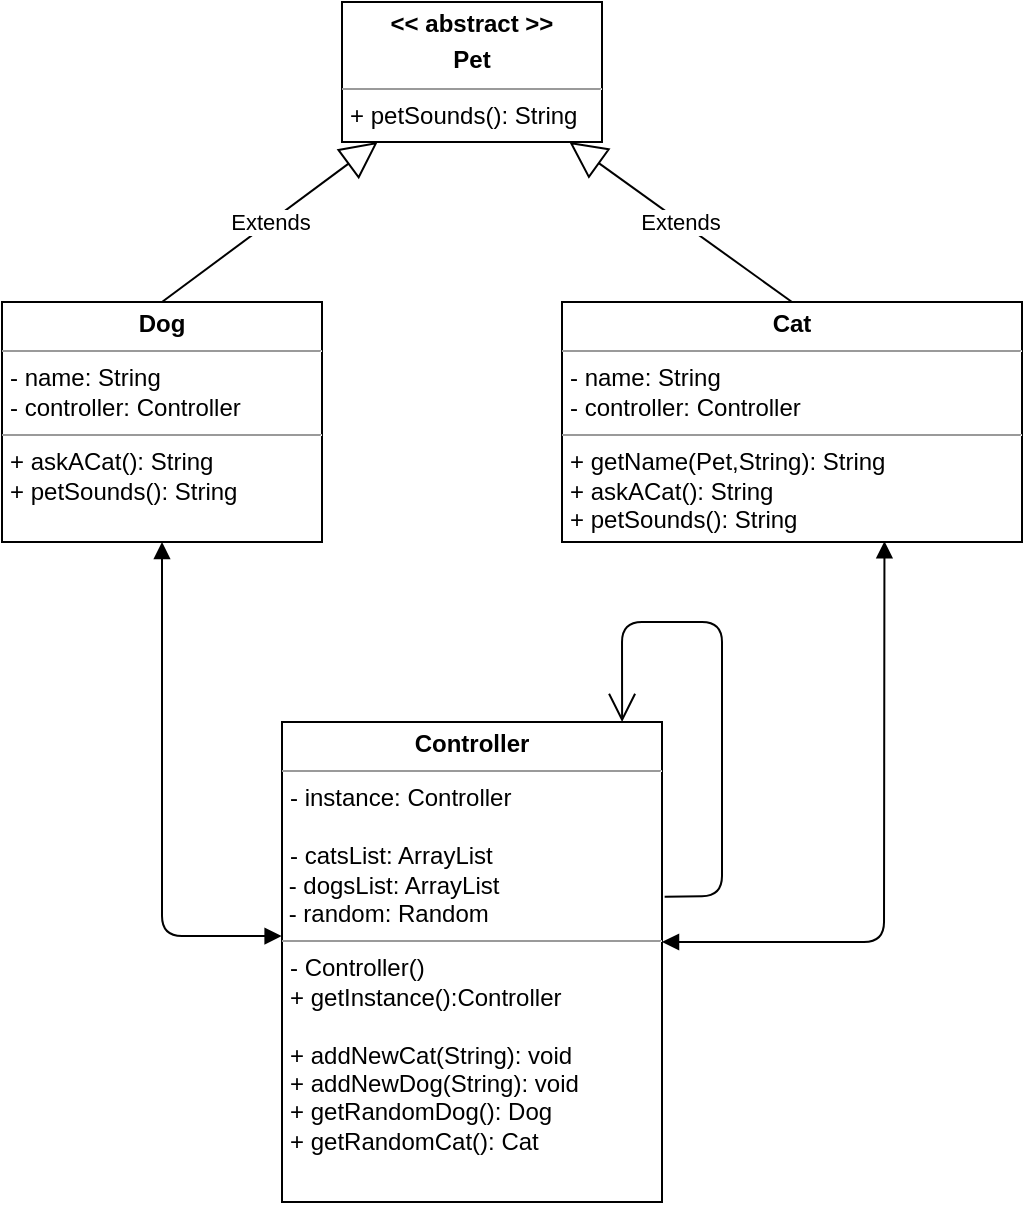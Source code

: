 <mxfile pages="3">
    <diagram name="AskACat / Singleton" id="NrxR8G-YMzDSj0ekj28T">
        <mxGraphModel dx="705" dy="539" grid="1" gridSize="10" guides="1" tooltips="1" connect="1" arrows="1" fold="1" page="1" pageScale="1" pageWidth="827" pageHeight="1169" math="0" shadow="0">
            <root>
                <mxCell id="Kvf_sfXKE-Xyv2ca15X2-0"/>
                <mxCell id="Kvf_sfXKE-Xyv2ca15X2-1" parent="Kvf_sfXKE-Xyv2ca15X2-0"/>
                <mxCell id="Kvf_sfXKE-Xyv2ca15X2-2" value="&lt;p style=&quot;margin: 0px ; margin-top: 4px ; text-align: center&quot;&gt;&lt;b&gt;Cat&lt;/b&gt;&lt;/p&gt;&lt;hr size=&quot;1&quot;&gt;&lt;p style=&quot;margin: 0px ; margin-left: 4px&quot;&gt;- name: String&lt;/p&gt;&lt;p style=&quot;margin: 0px ; margin-left: 4px&quot;&gt;- controller: Controller&lt;br&gt;&lt;/p&gt;&lt;hr size=&quot;1&quot;&gt;&lt;p style=&quot;margin: 0px ; margin-left: 4px&quot;&gt;&lt;span&gt;+ getName(Pet,String): String&lt;/span&gt;&lt;br&gt;&lt;/p&gt;&lt;p style=&quot;margin: 0px ; margin-left: 4px&quot;&gt;+ askACat(): String&lt;br&gt;&lt;/p&gt;&lt;p style=&quot;margin: 0px ; margin-left: 4px&quot;&gt;+ petSounds(): String&lt;br&gt;&lt;/p&gt;" style="verticalAlign=top;align=left;overflow=fill;fontSize=12;fontFamily=Helvetica;html=1;" parent="Kvf_sfXKE-Xyv2ca15X2-1" vertex="1">
                    <mxGeometry x="400" y="280" width="230" height="120" as="geometry"/>
                </mxCell>
                <mxCell id="9MxlSi04yY22-8tWE9m4-2" style="edgeStyle=none;html=1;exitX=0.5;exitY=1;exitDx=0;exitDy=0;" parent="Kvf_sfXKE-Xyv2ca15X2-1" source="Kvf_sfXKE-Xyv2ca15X2-3" edge="1">
                    <mxGeometry relative="1" as="geometry">
                        <mxPoint x="355" y="720" as="targetPoint"/>
                    </mxGeometry>
                </mxCell>
                <mxCell id="Kvf_sfXKE-Xyv2ca15X2-3" value="&lt;p style=&quot;margin: 0px ; margin-top: 4px ; text-align: center&quot;&gt;&lt;b&gt;Controller&lt;/b&gt;&lt;br&gt;&lt;/p&gt;&lt;hr size=&quot;1&quot;&gt;&lt;p style=&quot;margin: 0px ; margin-left: 4px&quot;&gt;- instance: Controller&lt;/p&gt;&lt;p style=&quot;margin: 0px ; margin-left: 4px&quot;&gt;&lt;u&gt;&lt;br&gt;&lt;/u&gt;&lt;/p&gt;&lt;p style=&quot;margin: 0px ; margin-left: 4px&quot;&gt;- catsList: ArrayList&lt;/p&gt;&amp;nbsp;- dogsList: ArrayList&lt;br&gt;&amp;nbsp;- random: Random&lt;br&gt;&lt;hr size=&quot;1&quot;&gt;&lt;p style=&quot;margin: 0px ; margin-left: 4px&quot;&gt;- Controller()&lt;/p&gt;&lt;p style=&quot;margin: 0px ; margin-left: 4px&quot;&gt;+ getInstance():Controller&lt;/p&gt;&lt;p style=&quot;margin: 0px ; margin-left: 4px&quot;&gt;&lt;br&gt;&lt;/p&gt;&lt;p style=&quot;margin: 0px ; margin-left: 4px&quot;&gt;+ addNewCat(String): void&lt;/p&gt;&lt;p style=&quot;margin: 0px ; margin-left: 4px&quot;&gt;+ addNewDog(String): void&lt;br&gt;&lt;/p&gt;&lt;p style=&quot;margin: 0px ; margin-left: 4px&quot;&gt;+ getRandomDog(): Dog&lt;br&gt;&lt;/p&gt;&lt;p style=&quot;margin: 0px ; margin-left: 4px&quot;&gt;+ getRandomCat(): Cat&lt;/p&gt;&lt;p style=&quot;margin: 0px ; margin-left: 4px&quot;&gt;&lt;br&gt;&lt;/p&gt;" style="verticalAlign=top;align=left;overflow=fill;fontSize=12;fontFamily=Helvetica;html=1;" parent="Kvf_sfXKE-Xyv2ca15X2-1" vertex="1">
                    <mxGeometry x="260" y="490" width="190" height="240" as="geometry"/>
                </mxCell>
                <mxCell id="Kvf_sfXKE-Xyv2ca15X2-4" value="&lt;p style=&quot;margin: 0px ; margin-top: 4px ; text-align: center&quot;&gt;&lt;b&gt;Dog&lt;/b&gt;&lt;/p&gt;&lt;hr size=&quot;1&quot;&gt;&lt;p style=&quot;margin: 0px ; margin-left: 4px&quot;&gt;- name: String&lt;/p&gt;&lt;p style=&quot;margin: 0px ; margin-left: 4px&quot;&gt;- controller: Controller&lt;/p&gt;&lt;hr size=&quot;1&quot;&gt;&lt;p style=&quot;margin: 0px ; margin-left: 4px&quot;&gt;&lt;span&gt;+ askACat(): String&lt;/span&gt;&lt;br&gt;&lt;/p&gt;&lt;p style=&quot;margin: 0px ; margin-left: 4px&quot;&gt;+ petSounds(): String&lt;/p&gt;" style="verticalAlign=top;align=left;overflow=fill;fontSize=12;fontFamily=Helvetica;html=1;" parent="Kvf_sfXKE-Xyv2ca15X2-1" vertex="1">
                    <mxGeometry x="120" y="280" width="160" height="120" as="geometry"/>
                </mxCell>
                <mxCell id="Kvf_sfXKE-Xyv2ca15X2-5" value="&lt;p style=&quot;margin: 0px ; margin-top: 4px ; text-align: center&quot;&gt;&lt;b&gt;&amp;lt;&amp;lt; abstract &amp;gt;&amp;gt;&lt;/b&gt;&lt;/p&gt;&lt;p style=&quot;margin: 0px ; margin-top: 4px ; text-align: center&quot;&gt;&lt;b&gt;Pet&lt;/b&gt;&lt;/p&gt;&lt;hr size=&quot;1&quot;&gt;&lt;p style=&quot;margin: 0px ; margin-left: 4px&quot;&gt;&lt;span&gt;+ petSounds(): String&lt;/span&gt;&lt;br&gt;&lt;/p&gt;" style="verticalAlign=top;align=left;overflow=fill;fontSize=12;fontFamily=Helvetica;html=1;" parent="Kvf_sfXKE-Xyv2ca15X2-1" vertex="1">
                    <mxGeometry x="290" y="130" width="130" height="70" as="geometry"/>
                </mxCell>
                <mxCell id="Kvf_sfXKE-Xyv2ca15X2-6" value="Extends" style="endArrow=block;endSize=16;endFill=0;html=1;exitX=0.5;exitY=0;exitDx=0;exitDy=0;" parent="Kvf_sfXKE-Xyv2ca15X2-1" source="Kvf_sfXKE-Xyv2ca15X2-2" target="Kvf_sfXKE-Xyv2ca15X2-5" edge="1">
                    <mxGeometry width="160" relative="1" as="geometry">
                        <mxPoint x="420" y="130" as="sourcePoint"/>
                        <mxPoint x="340" y="150" as="targetPoint"/>
                    </mxGeometry>
                </mxCell>
                <mxCell id="Kvf_sfXKE-Xyv2ca15X2-7" value="Extends" style="endArrow=block;endSize=16;endFill=0;html=1;exitX=0.5;exitY=0;exitDx=0;exitDy=0;" parent="Kvf_sfXKE-Xyv2ca15X2-1" source="Kvf_sfXKE-Xyv2ca15X2-4" target="Kvf_sfXKE-Xyv2ca15X2-5" edge="1">
                    <mxGeometry width="160" relative="1" as="geometry">
                        <mxPoint x="80" y="150" as="sourcePoint"/>
                        <mxPoint x="240" y="150" as="targetPoint"/>
                    </mxGeometry>
                </mxCell>
                <mxCell id="9MxlSi04yY22-8tWE9m4-3" value="" style="endArrow=open;endFill=1;endSize=12;html=1;exitX=1.007;exitY=0.364;exitDx=0;exitDy=0;exitPerimeter=0;entryX=0.895;entryY=0;entryDx=0;entryDy=0;entryPerimeter=0;" parent="Kvf_sfXKE-Xyv2ca15X2-1" source="Kvf_sfXKE-Xyv2ca15X2-3" target="Kvf_sfXKE-Xyv2ca15X2-3" edge="1">
                    <mxGeometry width="160" relative="1" as="geometry">
                        <mxPoint x="250" y="480" as="sourcePoint"/>
                        <mxPoint x="370" y="440" as="targetPoint"/>
                        <Array as="points">
                            <mxPoint x="480" y="577"/>
                            <mxPoint x="480" y="440"/>
                            <mxPoint x="430" y="440"/>
                        </Array>
                    </mxGeometry>
                </mxCell>
                <mxCell id="0" value="" style="endArrow=block;startArrow=block;endFill=1;startFill=1;html=1;entryX=0.5;entryY=1;entryDx=0;entryDy=0;exitX=-0.001;exitY=0.446;exitDx=0;exitDy=0;exitPerimeter=0;" parent="Kvf_sfXKE-Xyv2ca15X2-1" source="Kvf_sfXKE-Xyv2ca15X2-3" target="Kvf_sfXKE-Xyv2ca15X2-4" edge="1">
                    <mxGeometry width="160" relative="1" as="geometry">
                        <mxPoint x="200" y="630" as="sourcePoint"/>
                        <mxPoint x="240" y="430" as="targetPoint"/>
                        <Array as="points">
                            <mxPoint x="200" y="597"/>
                        </Array>
                    </mxGeometry>
                </mxCell>
                <mxCell id="1" value="" style="endArrow=block;startArrow=block;endFill=1;startFill=1;html=1;entryX=0.701;entryY=0.997;entryDx=0;entryDy=0;entryPerimeter=0;" parent="Kvf_sfXKE-Xyv2ca15X2-1" target="Kvf_sfXKE-Xyv2ca15X2-2" edge="1">
                    <mxGeometry width="160" relative="1" as="geometry">
                        <mxPoint x="450" y="600" as="sourcePoint"/>
                        <mxPoint x="210" y="410" as="targetPoint"/>
                        <Array as="points">
                            <mxPoint x="561" y="600"/>
                        </Array>
                    </mxGeometry>
                </mxCell>
            </root>
        </mxGraphModel>
    </diagram>
</mxfile>
